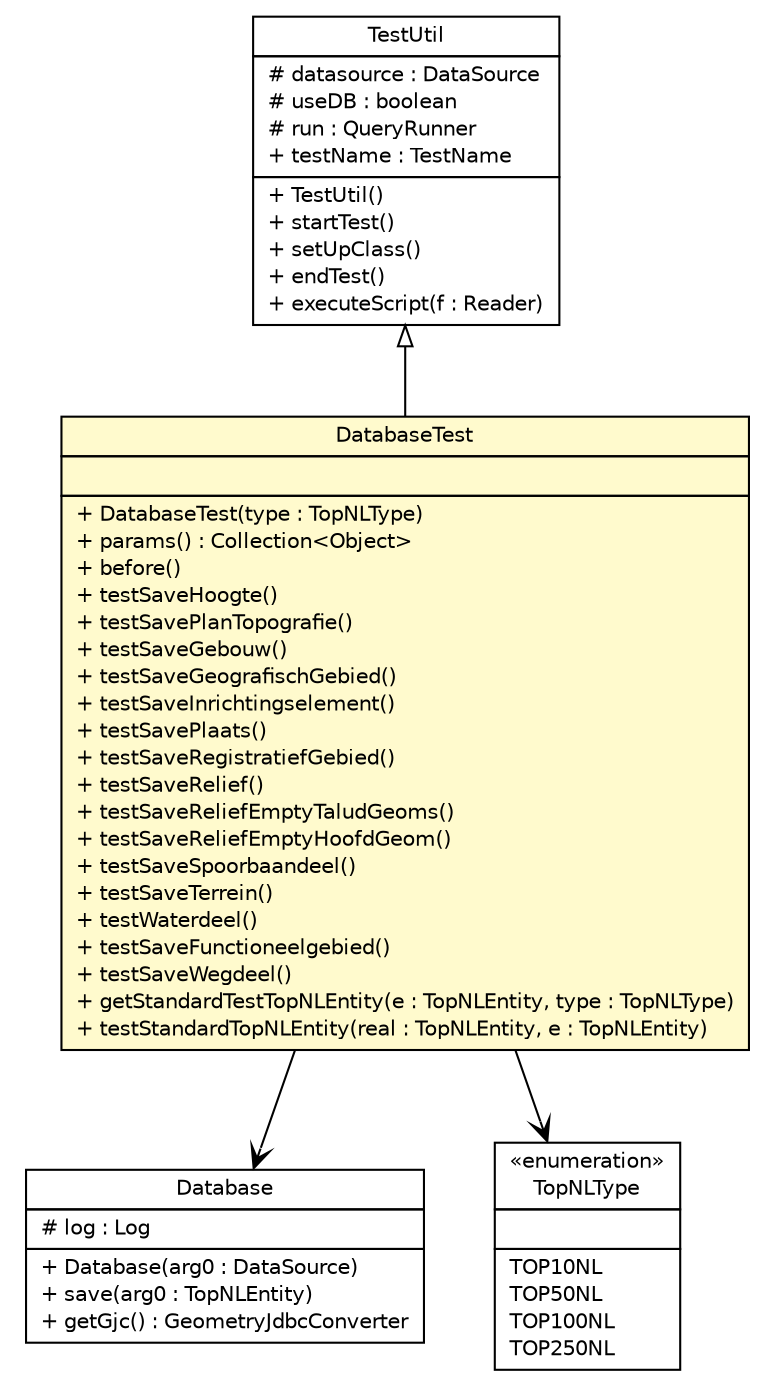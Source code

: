#!/usr/local/bin/dot
#
# Class diagram 
# Generated by UMLGraph version R5_6-24-gf6e263 (http://www.umlgraph.org/)
#

digraph G {
	edge [fontname="Helvetica",fontsize=10,labelfontname="Helvetica",labelfontsize=10];
	node [fontname="Helvetica",fontsize=10,shape=plaintext];
	nodesep=0.25;
	ranksep=0.5;
	// nl.b3p.topnl.TestUtil
	c41 [label=<<table title="nl.b3p.topnl.TestUtil" border="0" cellborder="1" cellspacing="0" cellpadding="2" port="p" href="./TestUtil.html">
		<tr><td><table border="0" cellspacing="0" cellpadding="1">
<tr><td align="center" balign="center"> TestUtil </td></tr>
		</table></td></tr>
		<tr><td><table border="0" cellspacing="0" cellpadding="1">
<tr><td align="left" balign="left"> # datasource : DataSource </td></tr>
<tr><td align="left" balign="left"> # useDB : boolean </td></tr>
<tr><td align="left" balign="left"> # run : QueryRunner </td></tr>
<tr><td align="left" balign="left"> + testName : TestName </td></tr>
		</table></td></tr>
		<tr><td><table border="0" cellspacing="0" cellpadding="1">
<tr><td align="left" balign="left"> + TestUtil() </td></tr>
<tr><td align="left" balign="left"> + startTest() </td></tr>
<tr><td align="left" balign="left"> + setUpClass() </td></tr>
<tr><td align="left" balign="left"> + endTest() </td></tr>
<tr><td align="left" balign="left"> + executeScript(f : Reader) </td></tr>
		</table></td></tr>
		</table>>, URL="./TestUtil.html", fontname="Helvetica", fontcolor="black", fontsize=10.0];
	// nl.b3p.topnl.DatabaseTest
	c45 [label=<<table title="nl.b3p.topnl.DatabaseTest" border="0" cellborder="1" cellspacing="0" cellpadding="2" port="p" bgcolor="lemonChiffon" href="./DatabaseTest.html">
		<tr><td><table border="0" cellspacing="0" cellpadding="1">
<tr><td align="center" balign="center"> DatabaseTest </td></tr>
		</table></td></tr>
		<tr><td><table border="0" cellspacing="0" cellpadding="1">
<tr><td align="left" balign="left">  </td></tr>
		</table></td></tr>
		<tr><td><table border="0" cellspacing="0" cellpadding="1">
<tr><td align="left" balign="left"> + DatabaseTest(type : TopNLType) </td></tr>
<tr><td align="left" balign="left"> + params() : Collection&lt;Object&gt; </td></tr>
<tr><td align="left" balign="left"> + before() </td></tr>
<tr><td align="left" balign="left"> + testSaveHoogte() </td></tr>
<tr><td align="left" balign="left"> + testSavePlanTopografie() </td></tr>
<tr><td align="left" balign="left"> + testSaveGebouw() </td></tr>
<tr><td align="left" balign="left"> + testSaveGeografischGebied() </td></tr>
<tr><td align="left" balign="left"> + testSaveInrichtingselement() </td></tr>
<tr><td align="left" balign="left"> + testSavePlaats() </td></tr>
<tr><td align="left" balign="left"> + testSaveRegistratiefGebied() </td></tr>
<tr><td align="left" balign="left"> + testSaveRelief() </td></tr>
<tr><td align="left" balign="left"> + testSaveReliefEmptyTaludGeoms() </td></tr>
<tr><td align="left" balign="left"> + testSaveReliefEmptyHoofdGeom() </td></tr>
<tr><td align="left" balign="left"> + testSaveSpoorbaandeel() </td></tr>
<tr><td align="left" balign="left"> + testSaveTerrein() </td></tr>
<tr><td align="left" balign="left"> + testWaterdeel() </td></tr>
<tr><td align="left" balign="left"> + testSaveFunctioneelgebied() </td></tr>
<tr><td align="left" balign="left"> + testSaveWegdeel() </td></tr>
<tr><td align="left" balign="left"> + getStandardTestTopNLEntity(e : TopNLEntity, type : TopNLType) </td></tr>
<tr><td align="left" balign="left"> + testStandardTopNLEntity(real : TopNLEntity, e : TopNLEntity) </td></tr>
		</table></td></tr>
		</table>>, URL="./DatabaseTest.html", fontname="Helvetica", fontcolor="black", fontsize=10.0];
	//nl.b3p.topnl.DatabaseTest extends nl.b3p.topnl.TestUtil
	c41:p -> c45:p [dir=back,arrowtail=empty];
	// nl.b3p.topnl.DatabaseTest NAVASSOC nl.b3p.topnl.Database
	c45:p -> c64:p [taillabel="", label="", headlabel="", fontname="Helvetica", fontcolor="black", fontsize=10.0, color="black", arrowhead=open];
	// nl.b3p.topnl.DatabaseTest NAVASSOC nl.b3p.topnl.TopNLType
	c45:p -> c65:p [taillabel="", label="", headlabel="", fontname="Helvetica", fontcolor="black", fontsize=10.0, color="black", arrowhead=open];
	// nl.b3p.topnl.TopNLType
	c65 [label=<<table title="nl.b3p.topnl.TopNLType" border="0" cellborder="1" cellspacing="0" cellpadding="2" port="p">
		<tr><td><table border="0" cellspacing="0" cellpadding="1">
<tr><td align="center" balign="center"> &#171;enumeration&#187; </td></tr>
<tr><td align="center" balign="center"> TopNLType </td></tr>
		</table></td></tr>
		<tr><td><table border="0" cellspacing="0" cellpadding="1">
<tr><td align="left" balign="left">  </td></tr>
		</table></td></tr>
		<tr><td><table border="0" cellspacing="0" cellpadding="1">
<tr><td align="left" balign="left"> TOP10NL </td></tr>
<tr><td align="left" balign="left"> TOP50NL </td></tr>
<tr><td align="left" balign="left"> TOP100NL </td></tr>
<tr><td align="left" balign="left"> TOP250NL </td></tr>
		</table></td></tr>
		</table>>, URL="null", fontname="Helvetica", fontcolor="black", fontsize=10.0];
	// nl.b3p.topnl.Database
	c64 [label=<<table title="nl.b3p.topnl.Database" border="0" cellborder="1" cellspacing="0" cellpadding="2" port="p">
		<tr><td><table border="0" cellspacing="0" cellpadding="1">
<tr><td align="center" balign="center"> Database </td></tr>
		</table></td></tr>
		<tr><td><table border="0" cellspacing="0" cellpadding="1">
<tr><td align="left" balign="left"> # log : Log </td></tr>
		</table></td></tr>
		<tr><td><table border="0" cellspacing="0" cellpadding="1">
<tr><td align="left" balign="left"> + Database(arg0 : DataSource) </td></tr>
<tr><td align="left" balign="left"> + save(arg0 : TopNLEntity) </td></tr>
<tr><td align="left" balign="left"> + getGjc() : GeometryJdbcConverter </td></tr>
		</table></td></tr>
		</table>>, URL="null", fontname="Helvetica", fontcolor="black", fontsize=10.0];
}


